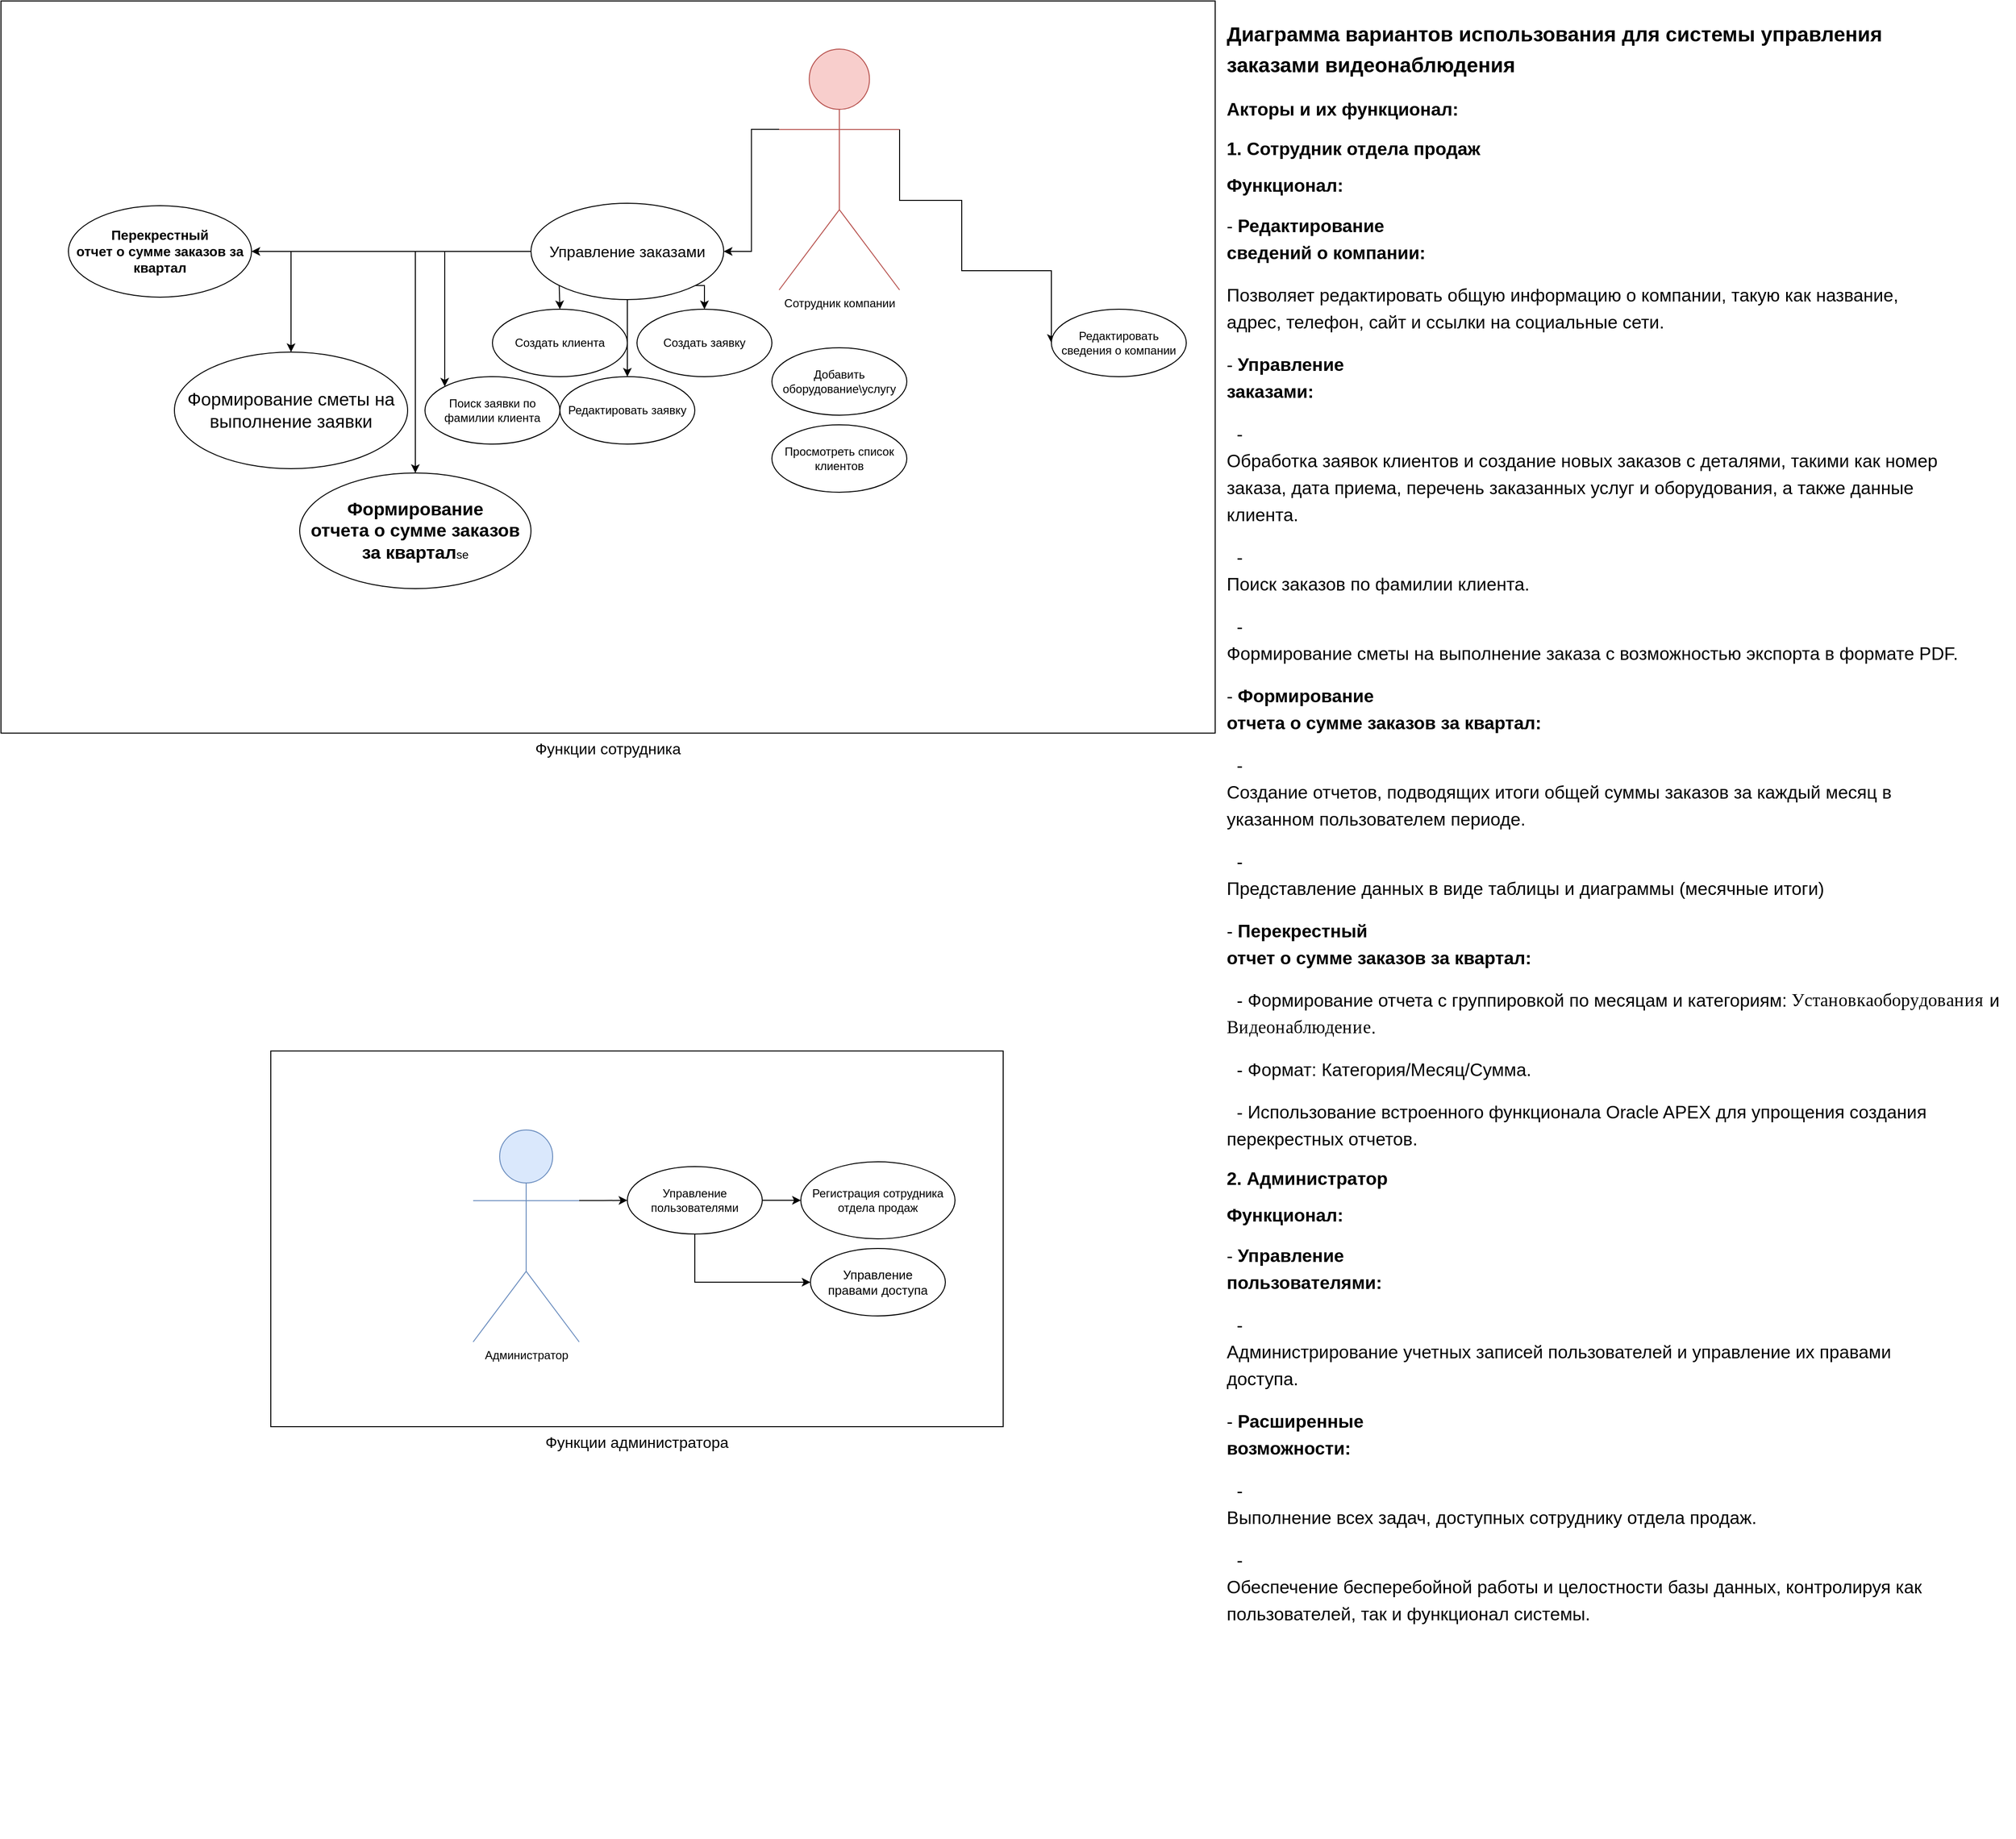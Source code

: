 <mxfile version="25.0.1">
  <diagram name="Страница — 1" id="PVugiQpbwFdGh3HvbZJp">
    <mxGraphModel dx="1540" dy="1533" grid="1" gridSize="10" guides="1" tooltips="1" connect="1" arrows="1" fold="1" page="1" pageScale="1" pageWidth="827" pageHeight="1169" math="0" shadow="0">
      <root>
        <mxCell id="0" />
        <mxCell id="1" parent="0" />
        <mxCell id="kyWfykQ2zABLwTMB3iNx-63" value="&lt;span style=&quot;font-size: 16px;&quot;&gt;Функции администратора&lt;/span&gt;" style="html=1;whiteSpace=wrap;labelPosition=center;verticalLabelPosition=bottom;align=center;verticalAlign=top;" parent="1" vertex="1">
          <mxGeometry x="-110" y="990" width="760" height="390" as="geometry" />
        </mxCell>
        <mxCell id="kyWfykQ2zABLwTMB3iNx-62" value="Функции сотрудника" style="html=1;whiteSpace=wrap;labelPosition=center;verticalLabelPosition=bottom;align=center;verticalAlign=top;fontSize=16;" parent="1" vertex="1">
          <mxGeometry x="-390" y="-100" width="1260" height="760" as="geometry" />
        </mxCell>
        <mxCell id="6UCJ180wbrHKzX48nUY--8" style="edgeStyle=orthogonalEdgeStyle;rounded=0;orthogonalLoop=1;jettySize=auto;html=1;exitX=1;exitY=0.333;exitDx=0;exitDy=0;exitPerimeter=0;entryX=0;entryY=0.5;entryDx=0;entryDy=0;" edge="1" parent="1" source="kyWfykQ2zABLwTMB3iNx-1" target="6UCJ180wbrHKzX48nUY--6">
          <mxGeometry relative="1" as="geometry">
            <Array as="points">
              <mxPoint x="607" y="107" />
              <mxPoint x="607" y="180" />
              <mxPoint x="700" y="180" />
            </Array>
          </mxGeometry>
        </mxCell>
        <mxCell id="6UCJ180wbrHKzX48nUY--14" style="edgeStyle=orthogonalEdgeStyle;rounded=0;orthogonalLoop=1;jettySize=auto;html=1;exitX=0;exitY=0.333;exitDx=0;exitDy=0;exitPerimeter=0;entryX=1;entryY=0.5;entryDx=0;entryDy=0;" edge="1" parent="1" source="kyWfykQ2zABLwTMB3iNx-1" target="6UCJ180wbrHKzX48nUY--10">
          <mxGeometry relative="1" as="geometry" />
        </mxCell>
        <mxCell id="kyWfykQ2zABLwTMB3iNx-1" value="Сотрудник компании" style="shape=umlActor;verticalLabelPosition=bottom;verticalAlign=top;html=1;outlineConnect=0;fillColor=#f8cecc;strokeColor=#b85450;" parent="1" vertex="1">
          <mxGeometry x="417.5" y="-50" width="125" height="250" as="geometry" />
        </mxCell>
        <mxCell id="6UCJ180wbrHKzX48nUY--25" style="edgeStyle=orthogonalEdgeStyle;rounded=0;orthogonalLoop=1;jettySize=auto;html=1;exitX=1;exitY=0.333;exitDx=0;exitDy=0;exitPerimeter=0;entryX=0;entryY=0.5;entryDx=0;entryDy=0;" edge="1" parent="1" source="kyWfykQ2zABLwTMB3iNx-2" target="kyWfykQ2zABLwTMB3iNx-15">
          <mxGeometry relative="1" as="geometry" />
        </mxCell>
        <mxCell id="kyWfykQ2zABLwTMB3iNx-2" value="Администратор" style="shape=umlActor;verticalLabelPosition=bottom;verticalAlign=top;html=1;outlineConnect=0;fillColor=#dae8fc;strokeColor=#6c8ebf;" parent="1" vertex="1">
          <mxGeometry x="100" y="1072" width="110" height="220" as="geometry" />
        </mxCell>
        <mxCell id="kyWfykQ2zABLwTMB3iNx-6" value="Создать клиента" style="ellipse;whiteSpace=wrap;html=1;" parent="1" vertex="1">
          <mxGeometry x="120" y="220" width="140" height="70" as="geometry" />
        </mxCell>
        <mxCell id="kyWfykQ2zABLwTMB3iNx-7" value="Просмотреть список клиентов" style="ellipse;whiteSpace=wrap;html=1;" parent="1" vertex="1">
          <mxGeometry x="410" y="340" width="140" height="70" as="geometry" />
        </mxCell>
        <mxCell id="kyWfykQ2zABLwTMB3iNx-8" value="Редактировать заявку" style="ellipse;whiteSpace=wrap;html=1;" parent="1" vertex="1">
          <mxGeometry x="190" y="290" width="140" height="70" as="geometry" />
        </mxCell>
        <mxCell id="kyWfykQ2zABLwTMB3iNx-10" value="Поиск заявки по фамилии клиента" style="ellipse;whiteSpace=wrap;html=1;" parent="1" vertex="1">
          <mxGeometry x="50" y="290" width="140" height="70" as="geometry" />
        </mxCell>
        <mxCell id="6UCJ180wbrHKzX48nUY--5" style="edgeStyle=orthogonalEdgeStyle;rounded=0;orthogonalLoop=1;jettySize=auto;html=1;exitX=1;exitY=0.5;exitDx=0;exitDy=0;" edge="1" parent="1" source="kyWfykQ2zABLwTMB3iNx-15" target="6UCJ180wbrHKzX48nUY--3">
          <mxGeometry relative="1" as="geometry" />
        </mxCell>
        <mxCell id="6UCJ180wbrHKzX48nUY--23" style="edgeStyle=orthogonalEdgeStyle;rounded=0;orthogonalLoop=1;jettySize=auto;html=1;exitX=0.5;exitY=1;exitDx=0;exitDy=0;entryX=0;entryY=0.5;entryDx=0;entryDy=0;" edge="1" parent="1" source="kyWfykQ2zABLwTMB3iNx-15" target="6UCJ180wbrHKzX48nUY--22">
          <mxGeometry relative="1" as="geometry" />
        </mxCell>
        <mxCell id="kyWfykQ2zABLwTMB3iNx-15" value="Управление пользователями" style="ellipse;whiteSpace=wrap;html=1;" parent="1" vertex="1">
          <mxGeometry x="260" y="1110" width="140" height="70" as="geometry" />
        </mxCell>
        <mxCell id="kyWfykQ2zABLwTMB3iNx-5" value="Создать заявку" style="ellipse;whiteSpace=wrap;html=1;" parent="1" vertex="1">
          <mxGeometry x="270" y="220" width="140" height="70" as="geometry" />
        </mxCell>
        <mxCell id="kyWfykQ2zABLwTMB3iNx-9" value="Добавить оборудование\услугу" style="ellipse;whiteSpace=wrap;html=1;" parent="1" vertex="1">
          <mxGeometry x="410" y="260" width="140" height="70" as="geometry" />
        </mxCell>
        <mxCell id="6UCJ180wbrHKzX48nUY--2" value="&lt;p class=&quot;MsoNormal&quot; style=&quot;margin-bottom:12.0pt;text-indent:0cm&quot;&gt;&lt;b style=&quot;mso-bidi-font-weight:normal&quot;&gt;&lt;span style=&quot;font-size:16.0pt;mso-bidi-font-size:&lt;br/&gt;14.0pt;line-height:150%;mso-fareast-font-family:&amp;quot;Times New Roman&amp;quot;;color:black;&lt;br/&gt;mso-fareast-language:RU&quot;&gt;Диаграмма вариантов использования для системы управления&lt;br&gt;заказами видеонаблюдения&lt;/span&gt;&lt;/b&gt;&lt;/p&gt;&lt;p class=&quot;MsoNormal&quot; style=&quot;margin-bottom:12.0pt;text-indent:0cm&quot;&gt;&lt;b style=&quot;mso-bidi-font-weight:normal&quot;&gt;&lt;span style=&quot;font-size:14.0pt;line-height:&lt;br/&gt;150%;mso-fareast-font-family:&amp;quot;Times New Roman&amp;quot;;color:black;mso-fareast-language:&lt;br/&gt;RU&quot;&gt;Акторы и их функционал&lt;/span&gt;&lt;/b&gt;&lt;b style=&quot;mso-bidi-font-weight:normal&quot;&gt;&lt;span style=&quot;font-size:14.0pt;line-height:150%;color:black;mso-fareast-language:JA&quot;&gt;:&lt;/span&gt;&lt;/b&gt;&lt;/p&gt;&lt;p class=&quot;MsoNormal&quot; style=&quot;margin-bottom:12.0pt;text-indent:0cm&quot;&gt;&lt;b style=&quot;mso-bidi-font-weight:normal&quot;&gt;&lt;span style=&quot;font-size:14.0pt;line-height:&lt;br/&gt;150%;mso-fareast-font-family:&amp;quot;Times New Roman&amp;quot;;color:black;mso-fareast-language:&lt;br/&gt;RU&quot;&gt;1. Сотрудник отдела продаж&lt;/span&gt;&lt;/b&gt;&lt;/p&gt;&lt;p class=&quot;MsoNormal&quot; style=&quot;margin-bottom:12.0pt;text-indent:0cm&quot;&gt;&lt;b style=&quot;mso-bidi-font-weight:normal&quot;&gt;&lt;span style=&quot;font-size:14.0pt;line-height:&lt;br/&gt;150%;mso-fareast-font-family:&amp;quot;Times New Roman&amp;quot;;color:black;mso-fareast-language:&lt;br/&gt;RU&quot;&gt;Функционал:&lt;/span&gt;&lt;/b&gt;&lt;/p&gt;&lt;p class=&quot;MsoNormal&quot; style=&quot;margin-bottom:12.0pt;text-indent:0cm&quot;&gt;&lt;span style=&quot;font-size:14.0pt;line-height:150%;mso-fareast-font-family:&amp;quot;Times New Roman&amp;quot;;&lt;br/&gt;color:black;mso-fareast-language:RU&quot;&gt;- &lt;b style=&quot;mso-bidi-font-weight:normal&quot;&gt;Редактирование&lt;br&gt;сведений о компании:&lt;/b&gt;&lt;/span&gt;&lt;/p&gt;&lt;p class=&quot;MsoNormal&quot; style=&quot;margin-bottom:12.0pt;text-indent:0cm&quot;&gt;&lt;span style=&quot;font-size:14.0pt;line-height:150%;mso-fareast-font-family:&amp;quot;Times New Roman&amp;quot;;&lt;br/&gt;color:black;mso-fareast-language:RU&quot;&gt;Позволяет редактировать общую информацию о компании, такую как название,&lt;br&gt;адрес, телефон, сайт и ссылки на социальные сети.&lt;/span&gt;&lt;/p&gt;&lt;p class=&quot;MsoNormal&quot; style=&quot;margin-bottom:12.0pt;text-indent:0cm&quot;&gt;&lt;span style=&quot;font-size:14.0pt;line-height:150%;mso-fareast-font-family:&amp;quot;Times New Roman&amp;quot;;&lt;br/&gt;color:black;mso-fareast-language:RU&quot;&gt;- &lt;b style=&quot;mso-bidi-font-weight:normal&quot;&gt;Управление&lt;br&gt;заказами:&lt;/b&gt;&lt;/span&gt;&lt;/p&gt;&lt;p class=&quot;MsoNormal&quot; style=&quot;margin-bottom:12.0pt;text-indent:0cm&quot;&gt;&lt;span style=&quot;font-size:14.0pt;line-height:150%;mso-fareast-font-family:&amp;quot;Times New Roman&amp;quot;;&lt;br/&gt;color:black;mso-fareast-language:RU&quot;&gt;&lt;span style=&quot;mso-spacerun:yes&quot;&gt;&amp;nbsp; &lt;/span&gt;-&lt;br&gt;Обработка заявок клиентов и создание новых заказов с деталями, такими как номер&lt;br&gt;заказа, дата приема, перечень заказанных услуг и оборудования, а также данные&lt;br&gt;клиента.&lt;/span&gt;&lt;/p&gt;&lt;p class=&quot;MsoNormal&quot; style=&quot;margin-bottom:12.0pt;text-indent:0cm&quot;&gt;&lt;span style=&quot;font-size:14.0pt;line-height:150%;mso-fareast-font-family:&amp;quot;Times New Roman&amp;quot;;&lt;br/&gt;color:black;mso-fareast-language:RU&quot;&gt;&lt;span style=&quot;mso-spacerun:yes&quot;&gt;&amp;nbsp; &lt;/span&gt;-&lt;br&gt;Поиск заказов по фамилии клиента.&lt;/span&gt;&lt;/p&gt;&lt;p class=&quot;MsoNormal&quot; style=&quot;margin-bottom:12.0pt;text-indent:0cm&quot;&gt;&lt;span style=&quot;font-size:14.0pt;line-height:150%;mso-fareast-font-family:&amp;quot;Times New Roman&amp;quot;;&lt;br/&gt;color:black;mso-fareast-language:RU&quot;&gt;&lt;span style=&quot;mso-spacerun:yes&quot;&gt;&amp;nbsp; &lt;/span&gt;-&lt;br&gt;Формирование сметы на выполнение заказа с возможностью экспорта в формате PDF.&lt;/span&gt;&lt;/p&gt;&lt;p class=&quot;MsoNormal&quot; style=&quot;margin-bottom:12.0pt;text-indent:0cm&quot;&gt;&lt;span style=&quot;font-size:14.0pt;line-height:150%;mso-fareast-font-family:&amp;quot;Times New Roman&amp;quot;;&lt;br/&gt;color:black;mso-fareast-language:RU&quot;&gt;- &lt;b style=&quot;mso-bidi-font-weight:normal&quot;&gt;Формирование&lt;br&gt;отчета о сумме заказов за квартал:&lt;/b&gt;&lt;/span&gt;&lt;/p&gt;&lt;p class=&quot;MsoNormal&quot; style=&quot;margin-bottom:12.0pt;text-indent:0cm&quot;&gt;&lt;span style=&quot;font-size:14.0pt;line-height:150%;mso-fareast-font-family:&amp;quot;Times New Roman&amp;quot;;&lt;br/&gt;color:black;mso-fareast-language:RU&quot;&gt;&lt;span style=&quot;mso-spacerun:yes&quot;&gt;&amp;nbsp; &lt;/span&gt;-&lt;br&gt;Создание отчетов, подводящих итоги общей суммы заказов за каждый месяц в&lt;br&gt;указанном пользователем периоде.&lt;/span&gt;&lt;/p&gt;&lt;p class=&quot;MsoNormal&quot; style=&quot;margin-bottom:12.0pt;text-indent:0cm&quot;&gt;&lt;span style=&quot;font-size:14.0pt;line-height:150%;mso-fareast-font-family:&amp;quot;Times New Roman&amp;quot;;&lt;br/&gt;color:black;mso-fareast-language:RU&quot;&gt;&lt;span style=&quot;mso-spacerun:yes&quot;&gt;&amp;nbsp; &lt;/span&gt;-&lt;br&gt;Представление данных в виде таблицы и диаграммы (месячные итоги)&lt;/span&gt;&lt;/p&gt;&lt;p class=&quot;MsoNormal&quot; style=&quot;margin-bottom:12.0pt;text-indent:0cm&quot;&gt;&lt;span style=&quot;font-size:14.0pt;line-height:150%;mso-fareast-font-family:&amp;quot;Times New Roman&amp;quot;;&lt;br/&gt;color:black;mso-fareast-language:RU&quot;&gt;- &lt;b style=&quot;mso-bidi-font-weight:normal&quot;&gt;Перекрестный&lt;br&gt;отчет о сумме заказов за квартал:&lt;/b&gt;&lt;/span&gt;&lt;/p&gt;&lt;p class=&quot;MsoNormal&quot; style=&quot;margin-bottom:12.0pt;text-indent:0cm&quot;&gt;&lt;span style=&quot;font-size:14.0pt;line-height:150%;mso-fareast-font-family:&amp;quot;Times New Roman&amp;quot;;&lt;br/&gt;color:black;mso-fareast-language:RU&quot;&gt;&lt;span style=&quot;mso-spacerun:yes&quot;&gt;&amp;nbsp; &lt;/span&gt;- Формирование отчета с группировкой по месяцам и категориям: `Установка&lt;br&gt;оборудования` и `Видеонаблюдение`.&lt;/span&gt;&lt;/p&gt;&lt;p class=&quot;MsoNormal&quot; style=&quot;margin-bottom:12.0pt;text-indent:0cm&quot;&gt;&lt;span style=&quot;font-size:14.0pt;line-height:150%;mso-fareast-font-family:&amp;quot;Times New Roman&amp;quot;;&lt;br/&gt;color:black;mso-fareast-language:RU&quot;&gt;&lt;span style=&quot;mso-spacerun:yes&quot;&gt;&amp;nbsp;&lt;/span&gt;&lt;span style=&quot;mso-spacerun:yes&quot;&gt;&amp;nbsp;&lt;/span&gt;- Формат: Категория/Месяц/Сумма.&lt;/span&gt;&lt;/p&gt;&lt;p class=&quot;MsoNormal&quot; style=&quot;margin-bottom:12.0pt;text-indent:0cm&quot;&gt;&lt;span style=&quot;font-size:14.0pt;line-height:150%;mso-fareast-font-family:&amp;quot;Times New Roman&amp;quot;;&lt;br/&gt;color:black;mso-fareast-language:RU&quot;&gt;&lt;span style=&quot;mso-spacerun:yes&quot;&gt;&amp;nbsp; &lt;/span&gt;- Использование встроенного функционала Oracle APEX для упрощения создания&lt;br&gt;перекрестных отчетов.&lt;/span&gt;&lt;/p&gt;&lt;p class=&quot;MsoNormal&quot; style=&quot;margin-bottom:12.0pt;text-indent:0cm&quot;&gt;&lt;b style=&quot;mso-bidi-font-weight:normal&quot;&gt;&lt;span style=&quot;font-size:14.0pt;line-height:&lt;br/&gt;150%;mso-fareast-font-family:&amp;quot;Times New Roman&amp;quot;;color:black;mso-fareast-language:&lt;br/&gt;RU&quot;&gt;2. Администратор&lt;/span&gt;&lt;/b&gt;&lt;/p&gt;&lt;p class=&quot;MsoNormal&quot; style=&quot;margin-bottom:12.0pt;text-indent:0cm&quot;&gt;&lt;b style=&quot;mso-bidi-font-weight:normal&quot;&gt;&lt;span style=&quot;font-size:14.0pt;line-height:&lt;br/&gt;150%;mso-fareast-font-family:&amp;quot;Times New Roman&amp;quot;;color:black;mso-fareast-language:&lt;br/&gt;RU&quot;&gt;Функционал:&lt;/span&gt;&lt;/b&gt;&lt;/p&gt;&lt;p class=&quot;MsoNormal&quot; style=&quot;margin-bottom:12.0pt;text-indent:0cm&quot;&gt;&lt;span style=&quot;font-size:14.0pt;line-height:150%;mso-fareast-font-family:&amp;quot;Times New Roman&amp;quot;;&lt;br/&gt;color:black;mso-fareast-language:RU&quot;&gt;- &lt;b style=&quot;mso-bidi-font-weight:normal&quot;&gt;Управление&lt;br&gt;пользователями:&lt;/b&gt;&lt;/span&gt;&lt;/p&gt;&lt;p class=&quot;MsoNormal&quot; style=&quot;margin-bottom:12.0pt;text-indent:0cm&quot;&gt;&lt;span style=&quot;font-size:14.0pt;line-height:150%;mso-fareast-font-family:&amp;quot;Times New Roman&amp;quot;;&lt;br/&gt;color:black;mso-fareast-language:RU&quot;&gt;&lt;span style=&quot;mso-spacerun:yes&quot;&gt;&amp;nbsp; &lt;/span&gt;-&lt;br&gt;Администрирование учетных записей пользователей и управление их правами&lt;br&gt;доступа.&lt;/span&gt;&lt;/p&gt;&lt;p class=&quot;MsoNormal&quot; style=&quot;margin-bottom:12.0pt;text-indent:0cm&quot;&gt;&lt;span style=&quot;font-size:14.0pt;line-height:150%;mso-fareast-font-family:&amp;quot;Times New Roman&amp;quot;;&lt;br/&gt;color:black;mso-fareast-language:RU&quot;&gt;- &lt;b style=&quot;mso-bidi-font-weight:normal&quot;&gt;Расширенные&lt;br&gt;возможности:&lt;/b&gt;&lt;/span&gt;&lt;/p&gt;&lt;p class=&quot;MsoNormal&quot; style=&quot;margin-bottom:12.0pt;text-indent:0cm&quot;&gt;&lt;span style=&quot;font-size:14.0pt;line-height:150%;mso-fareast-font-family:&amp;quot;Times New Roman&amp;quot;;&lt;br/&gt;color:black;mso-fareast-language:RU&quot;&gt;&lt;span style=&quot;mso-spacerun:yes&quot;&gt;&amp;nbsp; &lt;/span&gt;-&lt;br&gt;Выполнение всех задач, доступных сотруднику отдела продаж.&lt;/span&gt;&lt;/p&gt;&lt;p class=&quot;MsoNormal&quot; style=&quot;margin-bottom:12.0pt;text-indent:0cm&quot;&gt;&lt;span style=&quot;font-size:14.0pt;line-height:150%;mso-fareast-font-family:&amp;quot;Times New Roman&amp;quot;;&lt;br/&gt;color:black;mso-fareast-language:RU&quot;&gt;&lt;span style=&quot;mso-spacerun:yes&quot;&gt;&amp;nbsp; &lt;/span&gt;-&lt;br&gt;Обеспечение бесперебойной работы и целостности базы данных, контролируя как&lt;br&gt;пользователей, так и функционал системы.&lt;/span&gt;&lt;/p&gt;" style="text;whiteSpace=wrap;html=1;" vertex="1" parent="1">
          <mxGeometry x="880" y="-100" width="820" height="1907" as="geometry" />
        </mxCell>
        <mxCell id="6UCJ180wbrHKzX48nUY--3" value="Регистрация сотрудника отдела продаж" style="ellipse;whiteSpace=wrap;html=1;" vertex="1" parent="1">
          <mxGeometry x="440" y="1105" width="160" height="80" as="geometry" />
        </mxCell>
        <mxCell id="6UCJ180wbrHKzX48nUY--6" value="Редактировать сведения о компании" style="ellipse;whiteSpace=wrap;html=1;" vertex="1" parent="1">
          <mxGeometry x="700" y="220" width="140" height="70" as="geometry" />
        </mxCell>
        <mxCell id="6UCJ180wbrHKzX48nUY--9" value="&lt;span style=&quot;font-size: 18.667px; text-align: left;&quot;&gt;Формирование сметы на выполнение заявки&lt;/span&gt;" style="ellipse;whiteSpace=wrap;html=1;" vertex="1" parent="1">
          <mxGeometry x="-210" y="264.5" width="242" height="121" as="geometry" />
        </mxCell>
        <mxCell id="6UCJ180wbrHKzX48nUY--11" style="edgeStyle=orthogonalEdgeStyle;rounded=0;orthogonalLoop=1;jettySize=auto;html=1;exitX=1;exitY=1;exitDx=0;exitDy=0;entryX=0.5;entryY=0;entryDx=0;entryDy=0;" edge="1" parent="1" source="6UCJ180wbrHKzX48nUY--10" target="kyWfykQ2zABLwTMB3iNx-5">
          <mxGeometry relative="1" as="geometry" />
        </mxCell>
        <mxCell id="6UCJ180wbrHKzX48nUY--12" style="edgeStyle=orthogonalEdgeStyle;rounded=0;orthogonalLoop=1;jettySize=auto;html=1;exitX=0;exitY=1;exitDx=0;exitDy=0;entryX=0.5;entryY=0;entryDx=0;entryDy=0;" edge="1" parent="1" source="6UCJ180wbrHKzX48nUY--10" target="kyWfykQ2zABLwTMB3iNx-6">
          <mxGeometry relative="1" as="geometry" />
        </mxCell>
        <mxCell id="6UCJ180wbrHKzX48nUY--13" style="edgeStyle=orthogonalEdgeStyle;rounded=0;orthogonalLoop=1;jettySize=auto;html=1;exitX=0.5;exitY=1;exitDx=0;exitDy=0;entryX=0.5;entryY=0;entryDx=0;entryDy=0;" edge="1" parent="1" source="6UCJ180wbrHKzX48nUY--10" target="kyWfykQ2zABLwTMB3iNx-8">
          <mxGeometry relative="1" as="geometry" />
        </mxCell>
        <mxCell id="6UCJ180wbrHKzX48nUY--15" style="edgeStyle=orthogonalEdgeStyle;rounded=0;orthogonalLoop=1;jettySize=auto;html=1;exitX=0;exitY=0.5;exitDx=0;exitDy=0;entryX=0;entryY=0;entryDx=0;entryDy=0;" edge="1" parent="1" source="6UCJ180wbrHKzX48nUY--10" target="kyWfykQ2zABLwTMB3iNx-10">
          <mxGeometry relative="1" as="geometry" />
        </mxCell>
        <mxCell id="6UCJ180wbrHKzX48nUY--16" style="edgeStyle=orthogonalEdgeStyle;rounded=0;orthogonalLoop=1;jettySize=auto;html=1;exitX=0;exitY=0.5;exitDx=0;exitDy=0;" edge="1" parent="1" source="6UCJ180wbrHKzX48nUY--10" target="6UCJ180wbrHKzX48nUY--9">
          <mxGeometry relative="1" as="geometry" />
        </mxCell>
        <mxCell id="6UCJ180wbrHKzX48nUY--18" style="edgeStyle=orthogonalEdgeStyle;rounded=0;orthogonalLoop=1;jettySize=auto;html=1;exitX=0;exitY=0.5;exitDx=0;exitDy=0;entryX=0.5;entryY=0;entryDx=0;entryDy=0;" edge="1" parent="1" source="6UCJ180wbrHKzX48nUY--10" target="6UCJ180wbrHKzX48nUY--17">
          <mxGeometry relative="1" as="geometry" />
        </mxCell>
        <mxCell id="6UCJ180wbrHKzX48nUY--21" style="edgeStyle=orthogonalEdgeStyle;rounded=0;orthogonalLoop=1;jettySize=auto;html=1;exitX=0;exitY=0.5;exitDx=0;exitDy=0;entryX=1;entryY=0.5;entryDx=0;entryDy=0;" edge="1" parent="1" source="6UCJ180wbrHKzX48nUY--10" target="6UCJ180wbrHKzX48nUY--19">
          <mxGeometry relative="1" as="geometry" />
        </mxCell>
        <mxCell id="6UCJ180wbrHKzX48nUY--10" value="Управление заказами" style="ellipse;whiteSpace=wrap;html=1;fontSize=16;" vertex="1" parent="1">
          <mxGeometry x="160" y="110" width="200" height="100" as="geometry" />
        </mxCell>
        <mxCell id="6UCJ180wbrHKzX48nUY--17" value="&lt;b style=&quot;font-size: 18.667px; text-align: left;&quot;&gt;Формирование&lt;br&gt;отчета о сумме заказов за квартал&lt;/b&gt;se" style="ellipse;whiteSpace=wrap;html=1;" vertex="1" parent="1">
          <mxGeometry x="-80" y="390" width="240" height="120" as="geometry" />
        </mxCell>
        <mxCell id="6UCJ180wbrHKzX48nUY--19" value="&lt;b style=&quot;text-align: left;&quot;&gt;&lt;font style=&quot;font-size: 14px;&quot;&gt;Перекрестный&lt;br&gt;отчет о сумме заказов за квартал&lt;/font&gt;&lt;/b&gt;" style="ellipse;whiteSpace=wrap;html=1;" vertex="1" parent="1">
          <mxGeometry x="-320" y="112.5" width="190" height="95" as="geometry" />
        </mxCell>
        <mxCell id="6UCJ180wbrHKzX48nUY--22" value="&lt;font style=&quot;font-size: 13px;&quot;&gt;&lt;span style=&quot;text-align: left;&quot;&gt;Управление правами&amp;nbsp;&lt;/span&gt;&lt;span style=&quot;text-align: left;&quot;&gt;доступа&lt;/span&gt;&lt;/font&gt;" style="ellipse;whiteSpace=wrap;html=1;" vertex="1" parent="1">
          <mxGeometry x="450" y="1195" width="140" height="70" as="geometry" />
        </mxCell>
      </root>
    </mxGraphModel>
  </diagram>
</mxfile>

